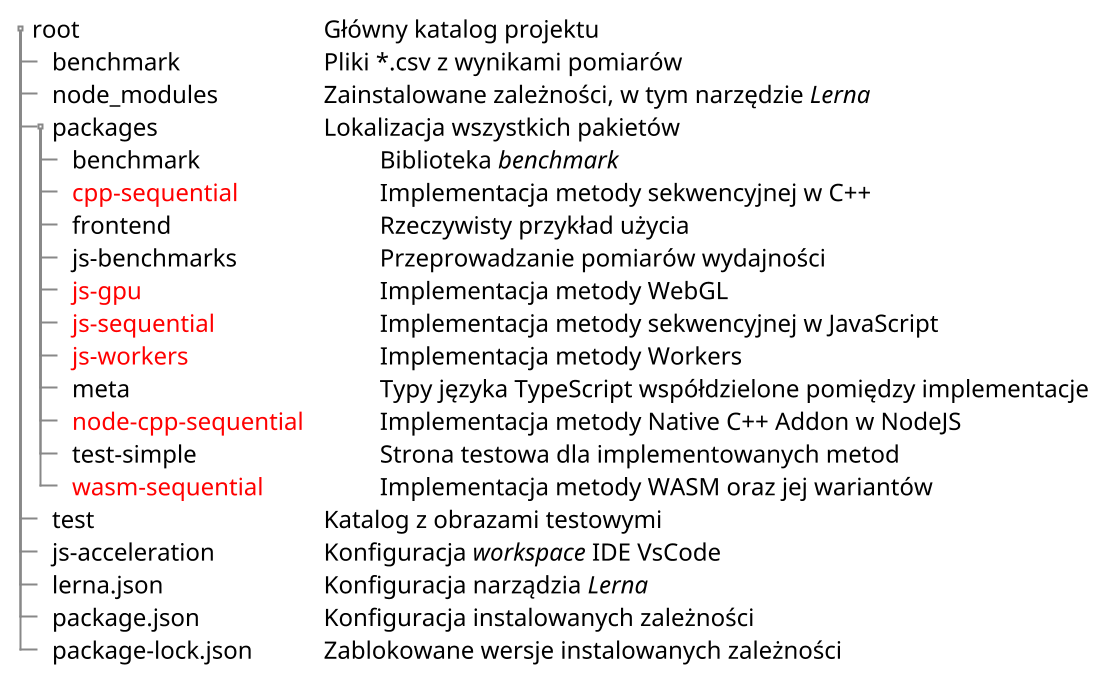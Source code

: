 @startuml files
scale 2
salt
{
{T
+      root             | Główny katalog projektu
++ benchmark            | Pliki *.csv z wynikami pomiarów
++ node_modules         | Zainstalowane zależności, w tym narzędzie <i>Lerna</i>
++ packages             | Lokalizacja wszystkich pakietów
+++ benchmark           |\t Biblioteka <i>benchmark</i>
+++ <color:red>cpp-sequential      |\t Implementacja metody sekwencyjnej w C++
+++ frontend            |\t Rzeczywisty przykład użycia
+++ js-benchmarks       |\t Przeprowadzanie pomiarów wydajności
+++ <color:red>js-gpu              |\t Implementacja metody WebGL
+++ <color:red>js-sequential       |\t Implementacja metody sekwencyjnej w JavaScript
+++ <color:red>js-workers          |\t Implementacja metody Workers
+++ meta                |\t Typy języka TypeScript współdzielone pomiędzy implementacje
+++ <color:red>node-cpp-sequential |\t Implementacja metody Native C++ Addon w NodeJS
+++ test-simple         |\t Strona testowa dla implementowanych metod
+++ <color:red>wasm-sequential     |\t Implementacja metody WASM oraz jej wariantów
++ test                 | Katalog z obrazami testowymi
++ js-acceleration      | Konfiguracja <i>workspace</i> IDE VsCode
++ lerna.json           | Konfiguracja narządzia <i>Lerna</i>
++ package.json         | Konfiguracja instalowanych zależności 
++ package-lock.json    | Zablokowane wersje instalowanych zależności 
}
}
@enduml
